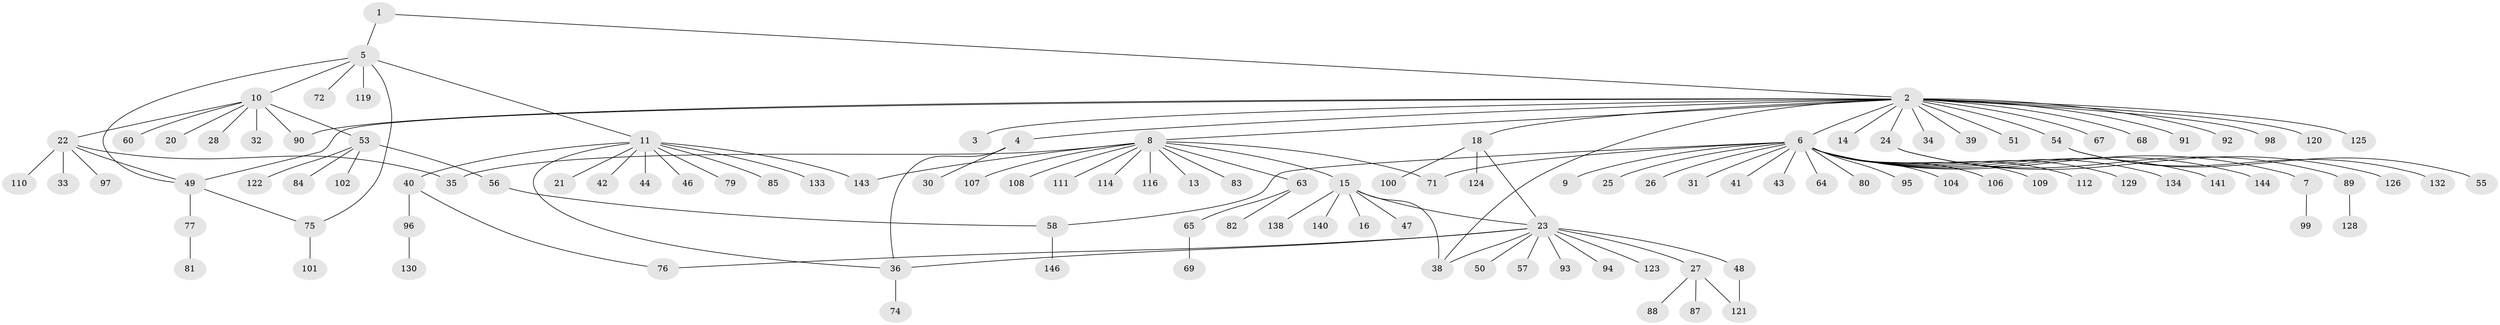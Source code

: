 // Generated by graph-tools (version 1.1) at 2025/23/03/03/25 07:23:50]
// undirected, 117 vertices, 131 edges
graph export_dot {
graph [start="1"]
  node [color=gray90,style=filled];
  1;
  2 [super="+142"];
  3;
  4;
  5 [super="+59"];
  6 [super="+37"];
  7 [super="+78"];
  8 [super="+12"];
  9;
  10 [super="+17"];
  11 [super="+19"];
  13;
  14;
  15 [super="+70"];
  16 [super="+62"];
  18 [super="+29"];
  20;
  21;
  22 [super="+139"];
  23 [super="+73"];
  24 [super="+115"];
  25;
  26;
  27 [super="+61"];
  28;
  30;
  31;
  32;
  33;
  34;
  35;
  36 [super="+52"];
  38;
  39 [super="+86"];
  40;
  41 [super="+45"];
  42;
  43;
  44;
  46;
  47;
  48 [super="+145"];
  49 [super="+66"];
  50;
  51;
  53;
  54 [super="+118"];
  55;
  56;
  57;
  58 [super="+127"];
  60;
  63;
  64;
  65 [super="+136"];
  67;
  68;
  69;
  71;
  72;
  74 [super="+105"];
  75;
  76;
  77;
  79;
  80 [super="+117"];
  81;
  82;
  83;
  84;
  85;
  87;
  88;
  89 [super="+137"];
  90;
  91 [super="+131"];
  92;
  93;
  94;
  95 [super="+135"];
  96;
  97 [super="+103"];
  98;
  99;
  100;
  101;
  102 [super="+113"];
  104;
  106;
  107;
  108;
  109;
  110;
  111;
  112;
  114;
  116;
  119;
  120;
  121;
  122;
  123;
  124;
  125;
  126;
  128;
  129;
  130;
  132;
  133;
  134;
  138;
  140;
  141;
  143;
  144;
  146;
  1 -- 2;
  1 -- 5;
  2 -- 3;
  2 -- 4;
  2 -- 6;
  2 -- 8;
  2 -- 14;
  2 -- 18;
  2 -- 24;
  2 -- 34;
  2 -- 38;
  2 -- 39;
  2 -- 49;
  2 -- 51;
  2 -- 54;
  2 -- 67;
  2 -- 68;
  2 -- 90;
  2 -- 91;
  2 -- 92;
  2 -- 98;
  2 -- 120;
  2 -- 125;
  4 -- 30;
  4 -- 36;
  5 -- 10;
  5 -- 11;
  5 -- 49;
  5 -- 72;
  5 -- 75;
  5 -- 119;
  6 -- 7;
  6 -- 9;
  6 -- 25;
  6 -- 26;
  6 -- 31;
  6 -- 41;
  6 -- 43;
  6 -- 58;
  6 -- 64;
  6 -- 71;
  6 -- 80;
  6 -- 104;
  6 -- 112;
  6 -- 129;
  6 -- 134;
  6 -- 144;
  6 -- 141;
  6 -- 106;
  6 -- 109;
  6 -- 95;
  7 -- 99;
  8 -- 13;
  8 -- 15;
  8 -- 35;
  8 -- 71;
  8 -- 83;
  8 -- 107;
  8 -- 108;
  8 -- 111;
  8 -- 143;
  8 -- 114;
  8 -- 116;
  8 -- 63;
  10 -- 32;
  10 -- 53 [weight=2];
  10 -- 90;
  10 -- 20;
  10 -- 22;
  10 -- 60;
  10 -- 28;
  11 -- 21;
  11 -- 36;
  11 -- 40;
  11 -- 42;
  11 -- 44;
  11 -- 46;
  11 -- 79;
  11 -- 85;
  11 -- 133;
  11 -- 143;
  15 -- 16;
  15 -- 23;
  15 -- 38;
  15 -- 47;
  15 -- 138;
  15 -- 140;
  18 -- 124;
  18 -- 100;
  18 -- 23;
  22 -- 33;
  22 -- 35;
  22 -- 97;
  22 -- 110;
  22 -- 49;
  23 -- 27;
  23 -- 38;
  23 -- 48;
  23 -- 50;
  23 -- 57;
  23 -- 76;
  23 -- 93;
  23 -- 94;
  23 -- 123;
  23 -- 36;
  24 -- 89;
  24 -- 126;
  27 -- 88;
  27 -- 121;
  27 -- 87;
  36 -- 74;
  40 -- 76;
  40 -- 96;
  48 -- 121;
  49 -- 77;
  49 -- 75;
  53 -- 56;
  53 -- 84;
  53 -- 102;
  53 -- 122;
  54 -- 55;
  54 -- 132;
  56 -- 58;
  58 -- 146;
  63 -- 65;
  63 -- 82;
  65 -- 69;
  75 -- 101;
  77 -- 81;
  89 -- 128;
  96 -- 130;
}
